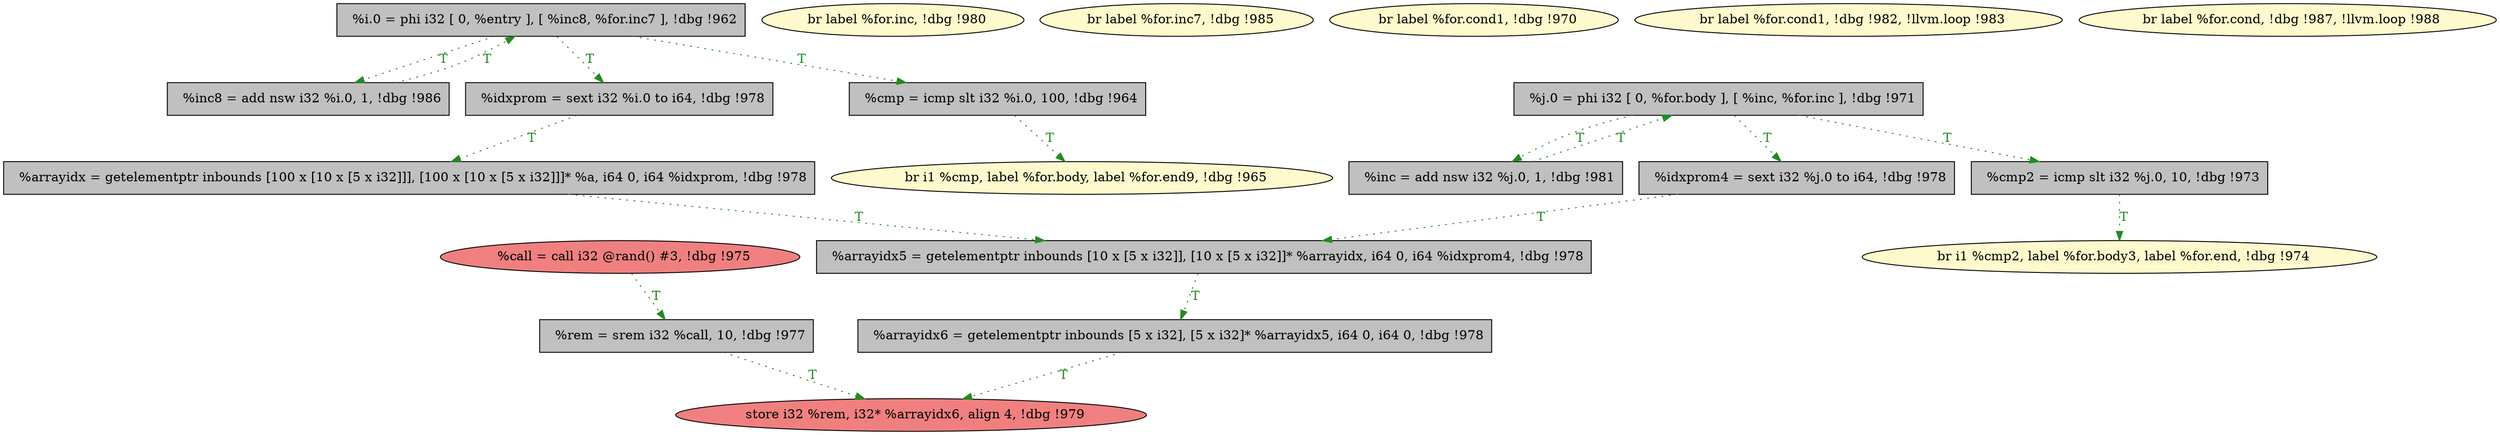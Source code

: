 
digraph G {


node404 [fillcolor=grey,label="  %idxprom4 = sext i32 %j.0 to i64, !dbg !978",shape=rectangle,style=filled ]
node402 [fillcolor=grey,label="  %arrayidx6 = getelementptr inbounds [5 x i32], [5 x i32]* %arrayidx5, i64 0, i64 0, !dbg !978",shape=rectangle,style=filled ]
node401 [fillcolor=grey,label="  %rem = srem i32 %call, 10, !dbg !977",shape=rectangle,style=filled ]
node400 [fillcolor=grey,label="  %inc = add nsw i32 %j.0, 1, !dbg !981",shape=rectangle,style=filled ]
node389 [fillcolor=grey,label="  %arrayidx5 = getelementptr inbounds [10 x [5 x i32]], [10 x [5 x i32]]* %arrayidx, i64 0, i64 %idxprom4, !dbg !978",shape=rectangle,style=filled ]
node385 [fillcolor=grey,label="  %cmp2 = icmp slt i32 %j.0, 10, !dbg !973",shape=rectangle,style=filled ]
node397 [fillcolor=grey,label="  %inc8 = add nsw i32 %i.0, 1, !dbg !986",shape=rectangle,style=filled ]
node387 [fillcolor=grey,label="  %arrayidx = getelementptr inbounds [100 x [10 x [5 x i32]]], [100 x [10 x [5 x i32]]]* %a, i64 0, i64 %idxprom, !dbg !978",shape=rectangle,style=filled ]
node403 [fillcolor=grey,label="  %idxprom = sext i32 %i.0 to i64, !dbg !978",shape=rectangle,style=filled ]
node391 [fillcolor=grey,label="  %i.0 = phi i32 [ 0, %entry ], [ %inc8, %for.inc7 ], !dbg !962",shape=rectangle,style=filled ]
node388 [fillcolor=lightcoral,label="  store i32 %rem, i32* %arrayidx6, align 4, !dbg !979",shape=ellipse,style=filled ]
node384 [fillcolor=lemonchiffon,label="  br label %for.inc, !dbg !980",shape=ellipse,style=filled ]
node386 [fillcolor=lemonchiffon,label="  br label %for.inc7, !dbg !985",shape=ellipse,style=filled ]
node392 [fillcolor=lemonchiffon,label="  br i1 %cmp, label %for.body, label %for.end9, !dbg !965",shape=ellipse,style=filled ]
node390 [fillcolor=lemonchiffon,label="  br label %for.cond1, !dbg !970",shape=ellipse,style=filled ]
node394 [fillcolor=lemonchiffon,label="  br label %for.cond1, !dbg !982, !llvm.loop !983",shape=ellipse,style=filled ]
node395 [fillcolor=grey,label="  %j.0 = phi i32 [ 0, %for.body ], [ %inc, %for.inc ], !dbg !971",shape=rectangle,style=filled ]
node393 [fillcolor=lightcoral,label="  %call = call i32 @rand() #3, !dbg !975",shape=ellipse,style=filled ]
node396 [fillcolor=grey,label="  %cmp = icmp slt i32 %i.0, 100, !dbg !964",shape=rectangle,style=filled ]
node398 [fillcolor=lemonchiffon,label="  br i1 %cmp2, label %for.body3, label %for.end, !dbg !974",shape=ellipse,style=filled ]
node399 [fillcolor=lemonchiffon,label="  br label %for.cond, !dbg !987, !llvm.loop !988",shape=ellipse,style=filled ]

node403->node387 [style=dotted,color=forestgreen,label="T",fontcolor=forestgreen ]
node391->node397 [style=dotted,color=forestgreen,label="T",fontcolor=forestgreen ]
node396->node392 [style=dotted,color=forestgreen,label="T",fontcolor=forestgreen ]
node400->node395 [style=dotted,color=forestgreen,label="T",fontcolor=forestgreen ]
node391->node403 [style=dotted,color=forestgreen,label="T",fontcolor=forestgreen ]
node395->node385 [style=dotted,color=forestgreen,label="T",fontcolor=forestgreen ]
node393->node401 [style=dotted,color=forestgreen,label="T",fontcolor=forestgreen ]
node404->node389 [style=dotted,color=forestgreen,label="T",fontcolor=forestgreen ]
node391->node396 [style=dotted,color=forestgreen,label="T",fontcolor=forestgreen ]
node395->node400 [style=dotted,color=forestgreen,label="T",fontcolor=forestgreen ]
node395->node404 [style=dotted,color=forestgreen,label="T",fontcolor=forestgreen ]
node385->node398 [style=dotted,color=forestgreen,label="T",fontcolor=forestgreen ]
node389->node402 [style=dotted,color=forestgreen,label="T",fontcolor=forestgreen ]
node401->node388 [style=dotted,color=forestgreen,label="T",fontcolor=forestgreen ]
node402->node388 [style=dotted,color=forestgreen,label="T",fontcolor=forestgreen ]
node397->node391 [style=dotted,color=forestgreen,label="T",fontcolor=forestgreen ]
node387->node389 [style=dotted,color=forestgreen,label="T",fontcolor=forestgreen ]


}
